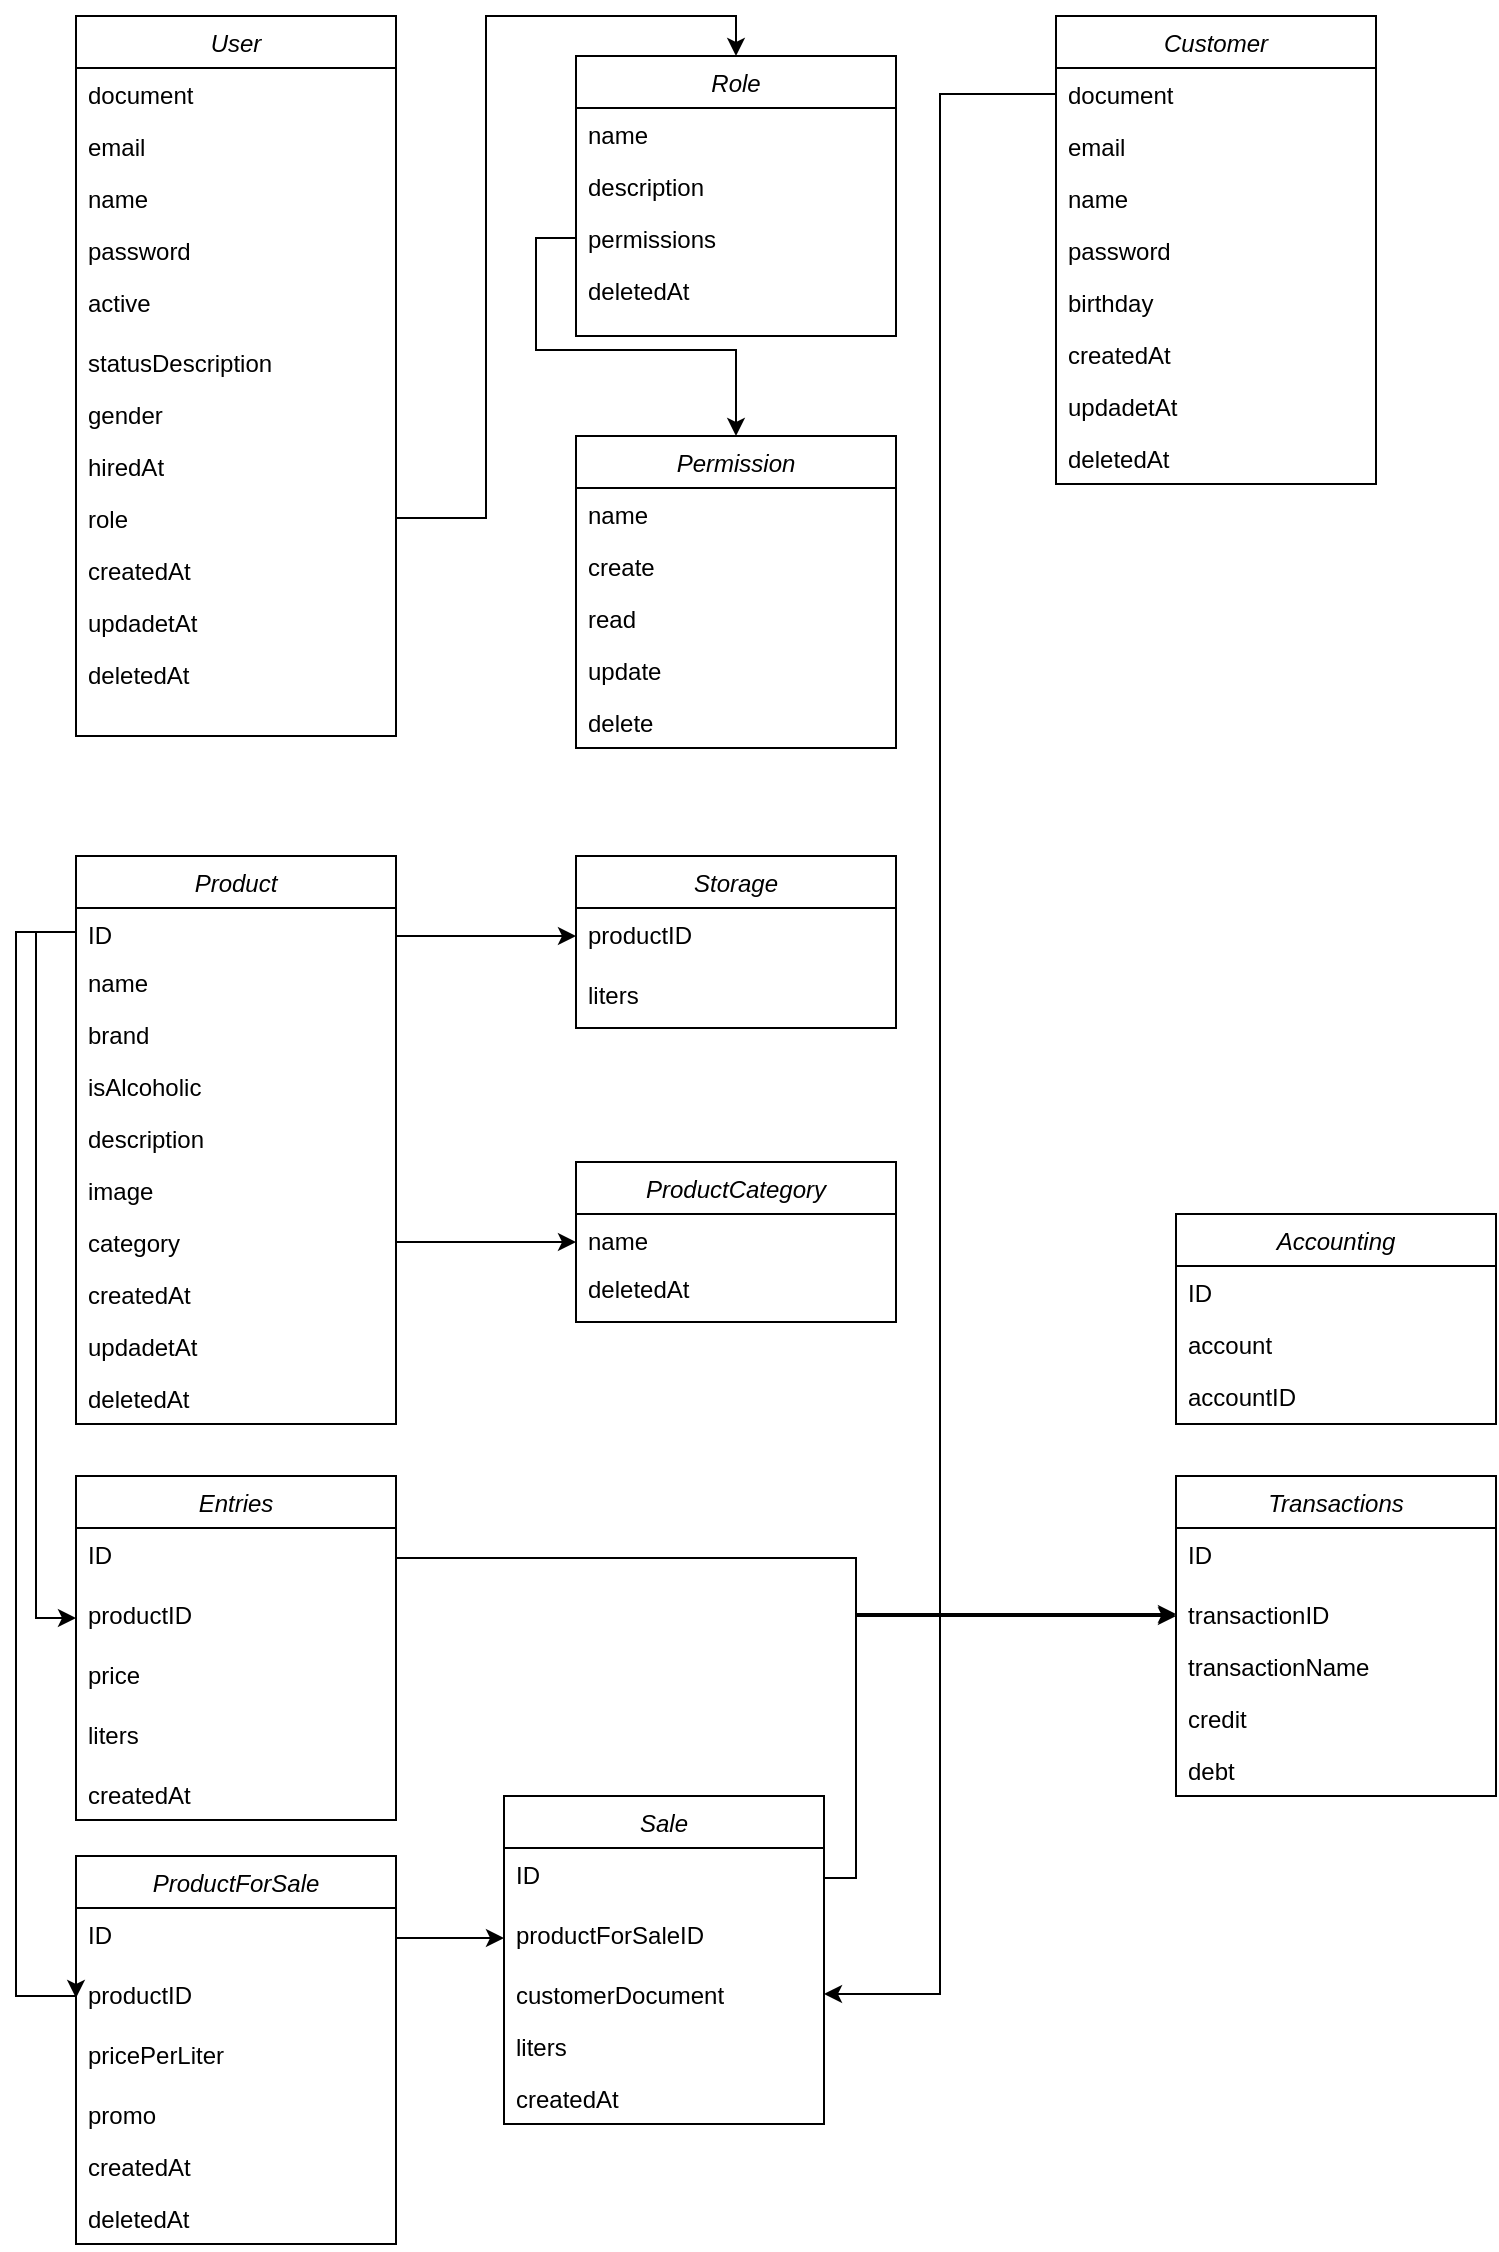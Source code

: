 <mxfile version="19.0.3" type="device"><diagram id="C5RBs43oDa-KdzZeNtuy" name="Page-1"><mxGraphModel dx="1185" dy="721" grid="1" gridSize="10" guides="1" tooltips="1" connect="1" arrows="1" fold="1" page="1" pageScale="1" pageWidth="827" pageHeight="1169" background="#ffffff" math="0" shadow="0"><root><mxCell id="WIyWlLk6GJQsqaUBKTNV-0"/><mxCell id="WIyWlLk6GJQsqaUBKTNV-1" parent="WIyWlLk6GJQsqaUBKTNV-0"/><mxCell id="zkfFHV4jXpPFQw0GAbJ--0" value="User" style="swimlane;fontStyle=2;align=center;verticalAlign=top;childLayout=stackLayout;horizontal=1;startSize=26;horizontalStack=0;resizeParent=1;resizeLast=0;collapsible=1;marginBottom=0;rounded=0;shadow=0;strokeWidth=1;" parent="WIyWlLk6GJQsqaUBKTNV-1" vertex="1"><mxGeometry x="40" y="60" width="160" height="360" as="geometry"><mxRectangle x="230" y="140" width="160" height="26" as="alternateBounds"/></mxGeometry></mxCell><mxCell id="zkfFHV4jXpPFQw0GAbJ--1" value="document" style="text;align=left;verticalAlign=top;spacingLeft=4;spacingRight=4;overflow=hidden;rotatable=0;points=[[0,0.5],[1,0.5]];portConstraint=eastwest;" parent="zkfFHV4jXpPFQw0GAbJ--0" vertex="1"><mxGeometry y="26" width="160" height="26" as="geometry"/></mxCell><mxCell id="zkfFHV4jXpPFQw0GAbJ--2" value="email" style="text;align=left;verticalAlign=top;spacingLeft=4;spacingRight=4;overflow=hidden;rotatable=0;points=[[0,0.5],[1,0.5]];portConstraint=eastwest;rounded=0;shadow=0;html=0;" parent="zkfFHV4jXpPFQw0GAbJ--0" vertex="1"><mxGeometry y="52" width="160" height="26" as="geometry"/></mxCell><mxCell id="zkfFHV4jXpPFQw0GAbJ--3" value="name" style="text;align=left;verticalAlign=top;spacingLeft=4;spacingRight=4;overflow=hidden;rotatable=0;points=[[0,0.5],[1,0.5]];portConstraint=eastwest;rounded=0;shadow=0;html=0;" parent="zkfFHV4jXpPFQw0GAbJ--0" vertex="1"><mxGeometry y="78" width="160" height="26" as="geometry"/></mxCell><mxCell id="DaxRWctdZzs1uWlVdTof-0" value="password" style="text;align=left;verticalAlign=top;spacingLeft=4;spacingRight=4;overflow=hidden;rotatable=0;points=[[0,0.5],[1,0.5]];portConstraint=eastwest;rounded=0;shadow=0;html=0;" parent="zkfFHV4jXpPFQw0GAbJ--0" vertex="1"><mxGeometry y="104" width="160" height="26" as="geometry"/></mxCell><mxCell id="DaxRWctdZzs1uWlVdTof-1" value="active" style="text;align=left;verticalAlign=top;spacingLeft=4;spacingRight=4;overflow=hidden;rotatable=0;points=[[0,0.5],[1,0.5]];portConstraint=eastwest;rounded=0;shadow=0;html=0;" parent="zkfFHV4jXpPFQw0GAbJ--0" vertex="1"><mxGeometry y="130" width="160" height="30" as="geometry"/></mxCell><mxCell id="DaxRWctdZzs1uWlVdTof-2" value="statusDescription" style="text;align=left;verticalAlign=top;spacingLeft=4;spacingRight=4;overflow=hidden;rotatable=0;points=[[0,0.5],[1,0.5]];portConstraint=eastwest;rounded=0;shadow=0;html=0;" parent="zkfFHV4jXpPFQw0GAbJ--0" vertex="1"><mxGeometry y="160" width="160" height="26" as="geometry"/></mxCell><mxCell id="DaxRWctdZzs1uWlVdTof-3" value="gender" style="text;align=left;verticalAlign=top;spacingLeft=4;spacingRight=4;overflow=hidden;rotatable=0;points=[[0,0.5],[1,0.5]];portConstraint=eastwest;rounded=0;shadow=0;html=0;" parent="zkfFHV4jXpPFQw0GAbJ--0" vertex="1"><mxGeometry y="186" width="160" height="26" as="geometry"/></mxCell><mxCell id="DaxRWctdZzs1uWlVdTof-4" value="hiredAt" style="text;align=left;verticalAlign=top;spacingLeft=4;spacingRight=4;overflow=hidden;rotatable=0;points=[[0,0.5],[1,0.5]];portConstraint=eastwest;rounded=0;shadow=0;html=0;" parent="zkfFHV4jXpPFQw0GAbJ--0" vertex="1"><mxGeometry y="212" width="160" height="26" as="geometry"/></mxCell><mxCell id="DaxRWctdZzs1uWlVdTof-5" value="role" style="text;align=left;verticalAlign=top;spacingLeft=4;spacingRight=4;overflow=hidden;rotatable=0;points=[[0,0.5],[1,0.5]];portConstraint=eastwest;rounded=0;shadow=0;html=0;" parent="zkfFHV4jXpPFQw0GAbJ--0" vertex="1"><mxGeometry y="238" width="160" height="26" as="geometry"/></mxCell><mxCell id="DaxRWctdZzs1uWlVdTof-7" value="createdAt   &#10;&#10;" style="text;align=left;verticalAlign=top;spacingLeft=4;spacingRight=4;overflow=hidden;rotatable=0;points=[[0,0.5],[1,0.5]];portConstraint=eastwest;rounded=0;shadow=0;html=0;" parent="zkfFHV4jXpPFQw0GAbJ--0" vertex="1"><mxGeometry y="264" width="160" height="26" as="geometry"/></mxCell><mxCell id="DaxRWctdZzs1uWlVdTof-6" value="updadetAt" style="text;align=left;verticalAlign=top;spacingLeft=4;spacingRight=4;overflow=hidden;rotatable=0;points=[[0,0.5],[1,0.5]];portConstraint=eastwest;rounded=0;shadow=0;html=0;" parent="zkfFHV4jXpPFQw0GAbJ--0" vertex="1"><mxGeometry y="290" width="160" height="26" as="geometry"/></mxCell><mxCell id="DaxRWctdZzs1uWlVdTof-9" value="deletedAt" style="text;align=left;verticalAlign=top;spacingLeft=4;spacingRight=4;overflow=hidden;rotatable=0;points=[[0,0.5],[1,0.5]];portConstraint=eastwest;rounded=0;shadow=0;html=0;" parent="zkfFHV4jXpPFQw0GAbJ--0" vertex="1"><mxGeometry y="316" width="160" height="26" as="geometry"/></mxCell><mxCell id="DaxRWctdZzs1uWlVdTof-10" style="edgeStyle=orthogonalEdgeStyle;rounded=0;orthogonalLoop=1;jettySize=auto;html=1;entryX=0.5;entryY=0;entryDx=0;entryDy=0;" parent="WIyWlLk6GJQsqaUBKTNV-1" source="DaxRWctdZzs1uWlVdTof-5" target="DaxRWctdZzs1uWlVdTof-11" edge="1"><mxGeometry relative="1" as="geometry"><mxPoint x="360" y="360" as="targetPoint"/></mxGeometry></mxCell><mxCell id="DaxRWctdZzs1uWlVdTof-11" value="Role" style="swimlane;fontStyle=2;align=center;verticalAlign=top;childLayout=stackLayout;horizontal=1;startSize=26;horizontalStack=0;resizeParent=1;resizeLast=0;collapsible=1;marginBottom=0;rounded=0;shadow=0;strokeWidth=1;" parent="WIyWlLk6GJQsqaUBKTNV-1" vertex="1"><mxGeometry x="290" y="80" width="160" height="140" as="geometry"><mxRectangle x="230" y="140" width="160" height="26" as="alternateBounds"/></mxGeometry></mxCell><mxCell id="DaxRWctdZzs1uWlVdTof-14" value="name" style="text;align=left;verticalAlign=top;spacingLeft=4;spacingRight=4;overflow=hidden;rotatable=0;points=[[0,0.5],[1,0.5]];portConstraint=eastwest;rounded=0;shadow=0;html=0;" parent="DaxRWctdZzs1uWlVdTof-11" vertex="1"><mxGeometry y="26" width="160" height="26" as="geometry"/></mxCell><mxCell id="DaxRWctdZzs1uWlVdTof-22" value="description" style="text;align=left;verticalAlign=top;spacingLeft=4;spacingRight=4;overflow=hidden;rotatable=0;points=[[0,0.5],[1,0.5]];portConstraint=eastwest;rounded=0;shadow=0;html=0;" parent="DaxRWctdZzs1uWlVdTof-11" vertex="1"><mxGeometry y="52" width="160" height="26" as="geometry"/></mxCell><mxCell id="DaxRWctdZzs1uWlVdTof-24" value="permissions" style="text;align=left;verticalAlign=top;spacingLeft=4;spacingRight=4;overflow=hidden;rotatable=0;points=[[0,0.5],[1,0.5]];portConstraint=eastwest;rounded=0;shadow=0;html=0;" parent="DaxRWctdZzs1uWlVdTof-11" vertex="1"><mxGeometry y="78" width="160" height="26" as="geometry"/></mxCell><mxCell id="DaxRWctdZzs1uWlVdTof-23" value="deletedAt" style="text;align=left;verticalAlign=top;spacingLeft=4;spacingRight=4;overflow=hidden;rotatable=0;points=[[0,0.5],[1,0.5]];portConstraint=eastwest;rounded=0;shadow=0;html=0;" parent="DaxRWctdZzs1uWlVdTof-11" vertex="1"><mxGeometry y="104" width="160" height="26" as="geometry"/></mxCell><mxCell id="DaxRWctdZzs1uWlVdTof-25" value="Permission" style="swimlane;fontStyle=2;align=center;verticalAlign=top;childLayout=stackLayout;horizontal=1;startSize=26;horizontalStack=0;resizeParent=1;resizeLast=0;collapsible=1;marginBottom=0;rounded=0;shadow=0;strokeWidth=1;" parent="WIyWlLk6GJQsqaUBKTNV-1" vertex="1"><mxGeometry x="290" y="270" width="160" height="156" as="geometry"><mxRectangle x="230" y="140" width="160" height="26" as="alternateBounds"/></mxGeometry></mxCell><mxCell id="DaxRWctdZzs1uWlVdTof-26" value="name" style="text;align=left;verticalAlign=top;spacingLeft=4;spacingRight=4;overflow=hidden;rotatable=0;points=[[0,0.5],[1,0.5]];portConstraint=eastwest;rounded=0;shadow=0;html=0;" parent="DaxRWctdZzs1uWlVdTof-25" vertex="1"><mxGeometry y="26" width="160" height="26" as="geometry"/></mxCell><mxCell id="DaxRWctdZzs1uWlVdTof-27" value="create" style="text;align=left;verticalAlign=top;spacingLeft=4;spacingRight=4;overflow=hidden;rotatable=0;points=[[0,0.5],[1,0.5]];portConstraint=eastwest;rounded=0;shadow=0;html=0;" parent="DaxRWctdZzs1uWlVdTof-25" vertex="1"><mxGeometry y="52" width="160" height="26" as="geometry"/></mxCell><mxCell id="DaxRWctdZzs1uWlVdTof-28" value="read" style="text;align=left;verticalAlign=top;spacingLeft=4;spacingRight=4;overflow=hidden;rotatable=0;points=[[0,0.5],[1,0.5]];portConstraint=eastwest;rounded=0;shadow=0;html=0;" parent="DaxRWctdZzs1uWlVdTof-25" vertex="1"><mxGeometry y="78" width="160" height="26" as="geometry"/></mxCell><mxCell id="DaxRWctdZzs1uWlVdTof-29" value="update" style="text;align=left;verticalAlign=top;spacingLeft=4;spacingRight=4;overflow=hidden;rotatable=0;points=[[0,0.5],[1,0.5]];portConstraint=eastwest;rounded=0;shadow=0;html=0;" parent="DaxRWctdZzs1uWlVdTof-25" vertex="1"><mxGeometry y="104" width="160" height="26" as="geometry"/></mxCell><mxCell id="DaxRWctdZzs1uWlVdTof-32" value="delete" style="text;align=left;verticalAlign=top;spacingLeft=4;spacingRight=4;overflow=hidden;rotatable=0;points=[[0,0.5],[1,0.5]];portConstraint=eastwest;rounded=0;shadow=0;html=0;" parent="DaxRWctdZzs1uWlVdTof-25" vertex="1"><mxGeometry y="130" width="160" height="26" as="geometry"/></mxCell><mxCell id="DaxRWctdZzs1uWlVdTof-30" style="edgeStyle=orthogonalEdgeStyle;rounded=0;orthogonalLoop=1;jettySize=auto;html=1;" parent="WIyWlLk6GJQsqaUBKTNV-1" source="DaxRWctdZzs1uWlVdTof-24" target="DaxRWctdZzs1uWlVdTof-25" edge="1"><mxGeometry relative="1" as="geometry"/></mxCell><mxCell id="DaxRWctdZzs1uWlVdTof-33" value="Product" style="swimlane;fontStyle=2;align=center;verticalAlign=top;childLayout=stackLayout;horizontal=1;startSize=26;horizontalStack=0;resizeParent=1;resizeLast=0;collapsible=1;marginBottom=0;rounded=0;shadow=0;strokeWidth=1;" parent="WIyWlLk6GJQsqaUBKTNV-1" vertex="1"><mxGeometry x="40" y="480" width="160" height="284" as="geometry"><mxRectangle x="230" y="140" width="160" height="26" as="alternateBounds"/></mxGeometry></mxCell><mxCell id="DaxRWctdZzs1uWlVdTof-34" value="ID" style="text;align=left;verticalAlign=top;spacingLeft=4;spacingRight=4;overflow=hidden;rotatable=0;points=[[0,0.5],[1,0.5]];portConstraint=eastwest;" parent="DaxRWctdZzs1uWlVdTof-33" vertex="1"><mxGeometry y="26" width="160" height="24" as="geometry"/></mxCell><mxCell id="DaxRWctdZzs1uWlVdTof-59" value="name" style="text;align=left;verticalAlign=top;spacingLeft=4;spacingRight=4;overflow=hidden;rotatable=0;points=[[0,0.5],[1,0.5]];portConstraint=eastwest;" parent="DaxRWctdZzs1uWlVdTof-33" vertex="1"><mxGeometry y="50" width="160" height="26" as="geometry"/></mxCell><mxCell id="DaxRWctdZzs1uWlVdTof-35" value="brand" style="text;align=left;verticalAlign=top;spacingLeft=4;spacingRight=4;overflow=hidden;rotatable=0;points=[[0,0.5],[1,0.5]];portConstraint=eastwest;rounded=0;shadow=0;html=0;" parent="DaxRWctdZzs1uWlVdTof-33" vertex="1"><mxGeometry y="76" width="160" height="26" as="geometry"/></mxCell><mxCell id="DaxRWctdZzs1uWlVdTof-39" value="isAlcoholic" style="text;align=left;verticalAlign=top;spacingLeft=4;spacingRight=4;overflow=hidden;rotatable=0;points=[[0,0.5],[1,0.5]];portConstraint=eastwest;rounded=0;shadow=0;html=0;" parent="DaxRWctdZzs1uWlVdTof-33" vertex="1"><mxGeometry y="102" width="160" height="26" as="geometry"/></mxCell><mxCell id="DaxRWctdZzs1uWlVdTof-40" value="description" style="text;align=left;verticalAlign=top;spacingLeft=4;spacingRight=4;overflow=hidden;rotatable=0;points=[[0,0.5],[1,0.5]];portConstraint=eastwest;rounded=0;shadow=0;html=0;" parent="DaxRWctdZzs1uWlVdTof-33" vertex="1"><mxGeometry y="128" width="160" height="26" as="geometry"/></mxCell><mxCell id="DaxRWctdZzs1uWlVdTof-41" value="image" style="text;align=left;verticalAlign=top;spacingLeft=4;spacingRight=4;overflow=hidden;rotatable=0;points=[[0,0.5],[1,0.5]];portConstraint=eastwest;rounded=0;shadow=0;html=0;" parent="DaxRWctdZzs1uWlVdTof-33" vertex="1"><mxGeometry y="154" width="160" height="26" as="geometry"/></mxCell><mxCell id="DaxRWctdZzs1uWlVdTof-42" value="category" style="text;align=left;verticalAlign=top;spacingLeft=4;spacingRight=4;overflow=hidden;rotatable=0;points=[[0,0.5],[1,0.5]];portConstraint=eastwest;rounded=0;shadow=0;html=0;" parent="DaxRWctdZzs1uWlVdTof-33" vertex="1"><mxGeometry y="180" width="160" height="26" as="geometry"/></mxCell><mxCell id="DaxRWctdZzs1uWlVdTof-43" value="createdAt   &#10;&#10;" style="text;align=left;verticalAlign=top;spacingLeft=4;spacingRight=4;overflow=hidden;rotatable=0;points=[[0,0.5],[1,0.5]];portConstraint=eastwest;rounded=0;shadow=0;html=0;" parent="DaxRWctdZzs1uWlVdTof-33" vertex="1"><mxGeometry y="206" width="160" height="26" as="geometry"/></mxCell><mxCell id="DaxRWctdZzs1uWlVdTof-44" value="updadetAt" style="text;align=left;verticalAlign=top;spacingLeft=4;spacingRight=4;overflow=hidden;rotatable=0;points=[[0,0.5],[1,0.5]];portConstraint=eastwest;rounded=0;shadow=0;html=0;" parent="DaxRWctdZzs1uWlVdTof-33" vertex="1"><mxGeometry y="232" width="160" height="26" as="geometry"/></mxCell><mxCell id="DaxRWctdZzs1uWlVdTof-45" value="deletedAt" style="text;align=left;verticalAlign=top;spacingLeft=4;spacingRight=4;overflow=hidden;rotatable=0;points=[[0,0.5],[1,0.5]];portConstraint=eastwest;rounded=0;shadow=0;html=0;" parent="DaxRWctdZzs1uWlVdTof-33" vertex="1"><mxGeometry y="258" width="160" height="26" as="geometry"/></mxCell><mxCell id="DaxRWctdZzs1uWlVdTof-46" value="Storage" style="swimlane;fontStyle=2;align=center;verticalAlign=top;childLayout=stackLayout;horizontal=1;startSize=26;horizontalStack=0;resizeParent=1;resizeLast=0;collapsible=1;marginBottom=0;rounded=0;shadow=0;strokeWidth=1;" parent="WIyWlLk6GJQsqaUBKTNV-1" vertex="1"><mxGeometry x="290" y="480" width="160" height="86" as="geometry"><mxRectangle x="230" y="140" width="160" height="26" as="alternateBounds"/></mxGeometry></mxCell><mxCell id="DaxRWctdZzs1uWlVdTof-60" value="productID" style="text;align=left;verticalAlign=top;spacingLeft=4;spacingRight=4;overflow=hidden;rotatable=0;points=[[0,0.5],[1,0.5]];portConstraint=eastwest;rounded=0;shadow=0;html=0;" parent="DaxRWctdZzs1uWlVdTof-46" vertex="1"><mxGeometry y="26" width="160" height="30" as="geometry"/></mxCell><mxCell id="DaxRWctdZzs1uWlVdTof-38" value="liters" style="text;align=left;verticalAlign=top;spacingLeft=4;spacingRight=4;overflow=hidden;rotatable=0;points=[[0,0.5],[1,0.5]];portConstraint=eastwest;rounded=0;shadow=0;html=0;" parent="DaxRWctdZzs1uWlVdTof-46" vertex="1"><mxGeometry y="56" width="160" height="30" as="geometry"/></mxCell><mxCell id="DaxRWctdZzs1uWlVdTof-67" style="edgeStyle=orthogonalEdgeStyle;rounded=0;orthogonalLoop=1;jettySize=auto;html=1;strokeWidth=1;" parent="WIyWlLk6GJQsqaUBKTNV-1" source="DaxRWctdZzs1uWlVdTof-34" target="DaxRWctdZzs1uWlVdTof-60" edge="1"><mxGeometry relative="1" as="geometry"><Array as="points"><mxPoint x="270" y="520"/><mxPoint x="270" y="520"/></Array></mxGeometry></mxCell><mxCell id="DaxRWctdZzs1uWlVdTof-68" value="ProductCategory" style="swimlane;fontStyle=2;align=center;verticalAlign=top;childLayout=stackLayout;horizontal=1;startSize=26;horizontalStack=0;resizeParent=1;resizeLast=0;collapsible=1;marginBottom=0;rounded=0;shadow=0;strokeWidth=1;" parent="WIyWlLk6GJQsqaUBKTNV-1" vertex="1"><mxGeometry x="290" y="633" width="160" height="80" as="geometry"><mxRectangle x="230" y="140" width="160" height="26" as="alternateBounds"/></mxGeometry></mxCell><mxCell id="DaxRWctdZzs1uWlVdTof-69" value="name" style="text;align=left;verticalAlign=top;spacingLeft=4;spacingRight=4;overflow=hidden;rotatable=0;points=[[0,0.5],[1,0.5]];portConstraint=eastwest;rounded=0;shadow=0;html=0;" parent="DaxRWctdZzs1uWlVdTof-68" vertex="1"><mxGeometry y="26" width="160" height="24" as="geometry"/></mxCell><mxCell id="DaxRWctdZzs1uWlVdTof-73" value="deletedAt" style="text;align=left;verticalAlign=top;spacingLeft=4;spacingRight=4;overflow=hidden;rotatable=0;points=[[0,0.5],[1,0.5]];portConstraint=eastwest;rounded=0;shadow=0;html=0;" parent="DaxRWctdZzs1uWlVdTof-68" vertex="1"><mxGeometry y="50" width="160" height="26" as="geometry"/></mxCell><mxCell id="DaxRWctdZzs1uWlVdTof-76" value="Entries" style="swimlane;fontStyle=2;align=center;verticalAlign=top;childLayout=stackLayout;horizontal=1;startSize=26;horizontalStack=0;resizeParent=1;resizeLast=0;collapsible=1;marginBottom=0;rounded=0;shadow=0;strokeWidth=1;" parent="WIyWlLk6GJQsqaUBKTNV-1" vertex="1"><mxGeometry x="40" y="790" width="160" height="172" as="geometry"><mxRectangle x="230" y="140" width="160" height="26" as="alternateBounds"/></mxGeometry></mxCell><mxCell id="-29zG0vKFaPRmKkI2xab-7" value="ID" style="text;align=left;verticalAlign=top;spacingLeft=4;spacingRight=4;overflow=hidden;rotatable=0;points=[[0,0.5],[1,0.5]];portConstraint=eastwest;rounded=0;shadow=0;html=0;" vertex="1" parent="DaxRWctdZzs1uWlVdTof-76"><mxGeometry y="26" width="160" height="30" as="geometry"/></mxCell><mxCell id="DaxRWctdZzs1uWlVdTof-84" value="productID" style="text;align=left;verticalAlign=top;spacingLeft=4;spacingRight=4;overflow=hidden;rotatable=0;points=[[0,0.5],[1,0.5]];portConstraint=eastwest;rounded=0;shadow=0;html=0;" parent="DaxRWctdZzs1uWlVdTof-76" vertex="1"><mxGeometry y="56" width="160" height="30" as="geometry"/></mxCell><mxCell id="DaxRWctdZzs1uWlVdTof-89" value="price" style="text;align=left;verticalAlign=top;spacingLeft=4;spacingRight=4;overflow=hidden;rotatable=0;points=[[0,0.5],[1,0.5]];portConstraint=eastwest;rounded=0;shadow=0;html=0;" parent="DaxRWctdZzs1uWlVdTof-76" vertex="1"><mxGeometry y="86" width="160" height="30" as="geometry"/></mxCell><mxCell id="r2LQ-TWkukTu2JQUurq5-0" value="liters" style="text;align=left;verticalAlign=top;spacingLeft=4;spacingRight=4;overflow=hidden;rotatable=0;points=[[0,0.5],[1,0.5]];portConstraint=eastwest;rounded=0;shadow=0;html=0;" parent="DaxRWctdZzs1uWlVdTof-76" vertex="1"><mxGeometry y="116" width="160" height="30" as="geometry"/></mxCell><mxCell id="DaxRWctdZzs1uWlVdTof-90" value="createdAt   &#10;&#10;" style="text;align=left;verticalAlign=top;spacingLeft=4;spacingRight=4;overflow=hidden;rotatable=0;points=[[0,0.5],[1,0.5]];portConstraint=eastwest;rounded=0;shadow=0;html=0;" parent="DaxRWctdZzs1uWlVdTof-76" vertex="1"><mxGeometry y="146" width="160" height="26" as="geometry"/></mxCell><mxCell id="DaxRWctdZzs1uWlVdTof-83" style="edgeStyle=orthogonalEdgeStyle;rounded=0;orthogonalLoop=1;jettySize=auto;html=1;strokeWidth=1;" parent="WIyWlLk6GJQsqaUBKTNV-1" source="DaxRWctdZzs1uWlVdTof-42" target="DaxRWctdZzs1uWlVdTof-68" edge="1"><mxGeometry relative="1" as="geometry"/></mxCell><mxCell id="DaxRWctdZzs1uWlVdTof-101" style="edgeStyle=orthogonalEdgeStyle;rounded=0;orthogonalLoop=1;jettySize=auto;html=1;entryX=0;entryY=0.5;entryDx=0;entryDy=0;strokeWidth=1;" parent="WIyWlLk6GJQsqaUBKTNV-1" source="DaxRWctdZzs1uWlVdTof-34" target="DaxRWctdZzs1uWlVdTof-84" edge="1"><mxGeometry relative="1" as="geometry"/></mxCell><mxCell id="DaxRWctdZzs1uWlVdTof-103" value="ProductForSale" style="swimlane;fontStyle=2;align=center;verticalAlign=top;childLayout=stackLayout;horizontal=1;startSize=26;horizontalStack=0;resizeParent=1;resizeLast=0;collapsible=1;marginBottom=0;rounded=0;shadow=0;strokeWidth=1;" parent="WIyWlLk6GJQsqaUBKTNV-1" vertex="1"><mxGeometry x="40" y="980" width="160" height="194" as="geometry"><mxRectangle x="230" y="140" width="160" height="26" as="alternateBounds"/></mxGeometry></mxCell><mxCell id="DaxRWctdZzs1uWlVdTof-120" value="ID" style="text;align=left;verticalAlign=top;spacingLeft=4;spacingRight=4;overflow=hidden;rotatable=0;points=[[0,0.5],[1,0.5]];portConstraint=eastwest;rounded=0;shadow=0;html=0;" parent="DaxRWctdZzs1uWlVdTof-103" vertex="1"><mxGeometry y="26" width="160" height="30" as="geometry"/></mxCell><mxCell id="DaxRWctdZzs1uWlVdTof-114" value="productID" style="text;align=left;verticalAlign=top;spacingLeft=4;spacingRight=4;overflow=hidden;rotatable=0;points=[[0,0.5],[1,0.5]];portConstraint=eastwest;rounded=0;shadow=0;html=0;" parent="DaxRWctdZzs1uWlVdTof-103" vertex="1"><mxGeometry y="56" width="160" height="30" as="geometry"/></mxCell><mxCell id="DaxRWctdZzs1uWlVdTof-124" value="pricePerLiter" style="text;align=left;verticalAlign=top;spacingLeft=4;spacingRight=4;overflow=hidden;rotatable=0;points=[[0,0.5],[1,0.5]];portConstraint=eastwest;rounded=0;shadow=0;html=0;" parent="DaxRWctdZzs1uWlVdTof-103" vertex="1"><mxGeometry y="86" width="160" height="30" as="geometry"/></mxCell><mxCell id="DaxRWctdZzs1uWlVdTof-131" value="promo" style="text;align=left;verticalAlign=top;spacingLeft=4;spacingRight=4;overflow=hidden;rotatable=0;points=[[0,0.5],[1,0.5]];portConstraint=eastwest;rounded=0;shadow=0;html=0;" parent="DaxRWctdZzs1uWlVdTof-103" vertex="1"><mxGeometry y="116" width="160" height="26" as="geometry"/></mxCell><mxCell id="DaxRWctdZzs1uWlVdTof-129" value="createdAt   &#10;&#10;" style="text;align=left;verticalAlign=top;spacingLeft=4;spacingRight=4;overflow=hidden;rotatable=0;points=[[0,0.5],[1,0.5]];portConstraint=eastwest;rounded=0;shadow=0;html=0;" parent="DaxRWctdZzs1uWlVdTof-103" vertex="1"><mxGeometry y="142" width="160" height="26" as="geometry"/></mxCell><mxCell id="DaxRWctdZzs1uWlVdTof-130" value="deletedAt" style="text;align=left;verticalAlign=top;spacingLeft=4;spacingRight=4;overflow=hidden;rotatable=0;points=[[0,0.5],[1,0.5]];portConstraint=eastwest;rounded=0;shadow=0;html=0;" parent="DaxRWctdZzs1uWlVdTof-103" vertex="1"><mxGeometry y="168" width="160" height="26" as="geometry"/></mxCell><mxCell id="DaxRWctdZzs1uWlVdTof-123" style="edgeStyle=orthogonalEdgeStyle;rounded=0;orthogonalLoop=1;jettySize=auto;html=1;entryX=0;entryY=0.5;entryDx=0;entryDy=0;strokeWidth=1;" parent="WIyWlLk6GJQsqaUBKTNV-1" source="DaxRWctdZzs1uWlVdTof-34" target="DaxRWctdZzs1uWlVdTof-114" edge="1"><mxGeometry relative="1" as="geometry"><Array as="points"><mxPoint x="10" y="518"/><mxPoint x="10" y="1050"/><mxPoint x="40" y="1050"/></Array></mxGeometry></mxCell><mxCell id="DaxRWctdZzs1uWlVdTof-125" value="Sale" style="swimlane;fontStyle=2;align=center;verticalAlign=top;childLayout=stackLayout;horizontal=1;startSize=26;horizontalStack=0;resizeParent=1;resizeLast=0;collapsible=1;marginBottom=0;rounded=0;shadow=0;strokeWidth=1;" parent="WIyWlLk6GJQsqaUBKTNV-1" vertex="1"><mxGeometry x="254" y="950" width="160" height="164" as="geometry"><mxRectangle x="230" y="140" width="160" height="26" as="alternateBounds"/></mxGeometry></mxCell><mxCell id="-29zG0vKFaPRmKkI2xab-6" value="ID" style="text;align=left;verticalAlign=top;spacingLeft=4;spacingRight=4;overflow=hidden;rotatable=0;points=[[0,0.5],[1,0.5]];portConstraint=eastwest;rounded=0;shadow=0;html=0;" vertex="1" parent="DaxRWctdZzs1uWlVdTof-125"><mxGeometry y="26" width="160" height="30" as="geometry"/></mxCell><mxCell id="DaxRWctdZzs1uWlVdTof-126" value="productForSaleID" style="text;align=left;verticalAlign=top;spacingLeft=4;spacingRight=4;overflow=hidden;rotatable=0;points=[[0,0.5],[1,0.5]];portConstraint=eastwest;rounded=0;shadow=0;html=0;" parent="DaxRWctdZzs1uWlVdTof-125" vertex="1"><mxGeometry y="56" width="160" height="30" as="geometry"/></mxCell><mxCell id="DaxRWctdZzs1uWlVdTof-150" value="customerDocument" style="text;align=left;verticalAlign=top;spacingLeft=4;spacingRight=4;overflow=hidden;rotatable=0;points=[[0,0.5],[1,0.5]];portConstraint=eastwest;rounded=0;shadow=0;html=0;" parent="DaxRWctdZzs1uWlVdTof-125" vertex="1"><mxGeometry y="86" width="160" height="26" as="geometry"/></mxCell><mxCell id="DaxRWctdZzs1uWlVdTof-134" value="liters" style="text;align=left;verticalAlign=top;spacingLeft=4;spacingRight=4;overflow=hidden;rotatable=0;points=[[0,0.5],[1,0.5]];portConstraint=eastwest;rounded=0;shadow=0;html=0;" parent="DaxRWctdZzs1uWlVdTof-125" vertex="1"><mxGeometry y="112" width="160" height="26" as="geometry"/></mxCell><mxCell id="DaxRWctdZzs1uWlVdTof-128" value="createdAt   &#10;&#10;" style="text;align=left;verticalAlign=top;spacingLeft=4;spacingRight=4;overflow=hidden;rotatable=0;points=[[0,0.5],[1,0.5]];portConstraint=eastwest;rounded=0;shadow=0;html=0;" parent="DaxRWctdZzs1uWlVdTof-125" vertex="1"><mxGeometry y="138" width="160" height="26" as="geometry"/></mxCell><mxCell id="DaxRWctdZzs1uWlVdTof-133" style="edgeStyle=orthogonalEdgeStyle;rounded=0;orthogonalLoop=1;jettySize=auto;html=1;strokeWidth=1;" parent="WIyWlLk6GJQsqaUBKTNV-1" source="DaxRWctdZzs1uWlVdTof-120" target="DaxRWctdZzs1uWlVdTof-126" edge="1"><mxGeometry relative="1" as="geometry"/></mxCell><mxCell id="DaxRWctdZzs1uWlVdTof-135" value="Customer" style="swimlane;fontStyle=2;align=center;verticalAlign=top;childLayout=stackLayout;horizontal=1;startSize=26;horizontalStack=0;resizeParent=1;resizeLast=0;collapsible=1;marginBottom=0;rounded=0;shadow=0;strokeWidth=1;" parent="WIyWlLk6GJQsqaUBKTNV-1" vertex="1"><mxGeometry x="530" y="60" width="160" height="234" as="geometry"><mxRectangle x="230" y="140" width="160" height="26" as="alternateBounds"/></mxGeometry></mxCell><mxCell id="DaxRWctdZzs1uWlVdTof-136" value="document" style="text;align=left;verticalAlign=top;spacingLeft=4;spacingRight=4;overflow=hidden;rotatable=0;points=[[0,0.5],[1,0.5]];portConstraint=eastwest;" parent="DaxRWctdZzs1uWlVdTof-135" vertex="1"><mxGeometry y="26" width="160" height="26" as="geometry"/></mxCell><mxCell id="DaxRWctdZzs1uWlVdTof-137" value="email" style="text;align=left;verticalAlign=top;spacingLeft=4;spacingRight=4;overflow=hidden;rotatable=0;points=[[0,0.5],[1,0.5]];portConstraint=eastwest;rounded=0;shadow=0;html=0;" parent="DaxRWctdZzs1uWlVdTof-135" vertex="1"><mxGeometry y="52" width="160" height="26" as="geometry"/></mxCell><mxCell id="DaxRWctdZzs1uWlVdTof-138" value="name" style="text;align=left;verticalAlign=top;spacingLeft=4;spacingRight=4;overflow=hidden;rotatable=0;points=[[0,0.5],[1,0.5]];portConstraint=eastwest;rounded=0;shadow=0;html=0;" parent="DaxRWctdZzs1uWlVdTof-135" vertex="1"><mxGeometry y="78" width="160" height="26" as="geometry"/></mxCell><mxCell id="DaxRWctdZzs1uWlVdTof-139" value="password" style="text;align=left;verticalAlign=top;spacingLeft=4;spacingRight=4;overflow=hidden;rotatable=0;points=[[0,0.5],[1,0.5]];portConstraint=eastwest;rounded=0;shadow=0;html=0;" parent="DaxRWctdZzs1uWlVdTof-135" vertex="1"><mxGeometry y="104" width="160" height="26" as="geometry"/></mxCell><mxCell id="DaxRWctdZzs1uWlVdTof-148" value="birthday" style="text;align=left;verticalAlign=top;spacingLeft=4;spacingRight=4;overflow=hidden;rotatable=0;points=[[0,0.5],[1,0.5]];portConstraint=eastwest;rounded=0;shadow=0;html=0;" parent="DaxRWctdZzs1uWlVdTof-135" vertex="1"><mxGeometry y="130" width="160" height="26" as="geometry"/></mxCell><mxCell id="DaxRWctdZzs1uWlVdTof-145" value="createdAt   &#10;&#10;" style="text;align=left;verticalAlign=top;spacingLeft=4;spacingRight=4;overflow=hidden;rotatable=0;points=[[0,0.5],[1,0.5]];portConstraint=eastwest;rounded=0;shadow=0;html=0;" parent="DaxRWctdZzs1uWlVdTof-135" vertex="1"><mxGeometry y="156" width="160" height="26" as="geometry"/></mxCell><mxCell id="DaxRWctdZzs1uWlVdTof-146" value="updadetAt" style="text;align=left;verticalAlign=top;spacingLeft=4;spacingRight=4;overflow=hidden;rotatable=0;points=[[0,0.5],[1,0.5]];portConstraint=eastwest;rounded=0;shadow=0;html=0;" parent="DaxRWctdZzs1uWlVdTof-135" vertex="1"><mxGeometry y="182" width="160" height="26" as="geometry"/></mxCell><mxCell id="DaxRWctdZzs1uWlVdTof-147" value="deletedAt" style="text;align=left;verticalAlign=top;spacingLeft=4;spacingRight=4;overflow=hidden;rotatable=0;points=[[0,0.5],[1,0.5]];portConstraint=eastwest;rounded=0;shadow=0;html=0;" parent="DaxRWctdZzs1uWlVdTof-135" vertex="1"><mxGeometry y="208" width="160" height="26" as="geometry"/></mxCell><mxCell id="DaxRWctdZzs1uWlVdTof-149" style="edgeStyle=orthogonalEdgeStyle;rounded=0;orthogonalLoop=1;jettySize=auto;html=1;strokeWidth=1;entryX=1;entryY=0.5;entryDx=0;entryDy=0;" parent="WIyWlLk6GJQsqaUBKTNV-1" source="DaxRWctdZzs1uWlVdTof-136" target="DaxRWctdZzs1uWlVdTof-150" edge="1"><mxGeometry relative="1" as="geometry"><mxPoint x="510" y="1090" as="targetPoint"/></mxGeometry></mxCell><mxCell id="-29zG0vKFaPRmKkI2xab-0" value="Transactions" style="swimlane;fontStyle=2;align=center;verticalAlign=top;childLayout=stackLayout;horizontal=1;startSize=26;horizontalStack=0;resizeParent=1;resizeLast=0;collapsible=1;marginBottom=0;rounded=0;shadow=0;strokeWidth=1;" vertex="1" parent="WIyWlLk6GJQsqaUBKTNV-1"><mxGeometry x="590" y="790" width="160" height="160" as="geometry"><mxRectangle x="230" y="140" width="160" height="26" as="alternateBounds"/></mxGeometry></mxCell><mxCell id="-29zG0vKFaPRmKkI2xab-1" value="ID" style="text;align=left;verticalAlign=top;spacingLeft=4;spacingRight=4;overflow=hidden;rotatable=0;points=[[0,0.5],[1,0.5]];portConstraint=eastwest;rounded=0;shadow=0;html=0;" vertex="1" parent="-29zG0vKFaPRmKkI2xab-0"><mxGeometry y="26" width="160" height="30" as="geometry"/></mxCell><mxCell id="-29zG0vKFaPRmKkI2xab-2" value="transactionID" style="text;align=left;verticalAlign=top;spacingLeft=4;spacingRight=4;overflow=hidden;rotatable=0;points=[[0,0.5],[1,0.5]];portConstraint=eastwest;rounded=0;shadow=0;html=0;" vertex="1" parent="-29zG0vKFaPRmKkI2xab-0"><mxGeometry y="56" width="160" height="26" as="geometry"/></mxCell><mxCell id="-29zG0vKFaPRmKkI2xab-3" value="transactionName" style="text;align=left;verticalAlign=top;spacingLeft=4;spacingRight=4;overflow=hidden;rotatable=0;points=[[0,0.5],[1,0.5]];portConstraint=eastwest;rounded=0;shadow=0;html=0;" vertex="1" parent="-29zG0vKFaPRmKkI2xab-0"><mxGeometry y="82" width="160" height="26" as="geometry"/></mxCell><mxCell id="-29zG0vKFaPRmKkI2xab-8" value="credit" style="text;align=left;verticalAlign=top;spacingLeft=4;spacingRight=4;overflow=hidden;rotatable=0;points=[[0,0.5],[1,0.5]];portConstraint=eastwest;rounded=0;shadow=0;html=0;" vertex="1" parent="-29zG0vKFaPRmKkI2xab-0"><mxGeometry y="108" width="160" height="26" as="geometry"/></mxCell><mxCell id="-29zG0vKFaPRmKkI2xab-9" value="debt" style="text;align=left;verticalAlign=top;spacingLeft=4;spacingRight=4;overflow=hidden;rotatable=0;points=[[0,0.5],[1,0.5]];portConstraint=eastwest;rounded=0;shadow=0;html=0;" vertex="1" parent="-29zG0vKFaPRmKkI2xab-0"><mxGeometry y="134" width="160" height="26" as="geometry"/></mxCell><mxCell id="-29zG0vKFaPRmKkI2xab-19" style="edgeStyle=orthogonalEdgeStyle;rounded=0;orthogonalLoop=1;jettySize=auto;html=1;exitX=1;exitY=0.5;exitDx=0;exitDy=0;" edge="1" parent="WIyWlLk6GJQsqaUBKTNV-1" source="-29zG0vKFaPRmKkI2xab-7" target="-29zG0vKFaPRmKkI2xab-2"><mxGeometry relative="1" as="geometry"><Array as="points"><mxPoint x="430" y="831"/><mxPoint x="430" y="859"/></Array></mxGeometry></mxCell><mxCell id="-29zG0vKFaPRmKkI2xab-20" style="edgeStyle=orthogonalEdgeStyle;rounded=0;orthogonalLoop=1;jettySize=auto;html=1;exitX=1;exitY=0.5;exitDx=0;exitDy=0;" edge="1" parent="WIyWlLk6GJQsqaUBKTNV-1" source="-29zG0vKFaPRmKkI2xab-6"><mxGeometry relative="1" as="geometry"><mxPoint x="590" y="860" as="targetPoint"/><Array as="points"><mxPoint x="430" y="991"/><mxPoint x="430" y="860"/></Array></mxGeometry></mxCell><mxCell id="-29zG0vKFaPRmKkI2xab-21" value="Accounting" style="swimlane;fontStyle=2;align=center;verticalAlign=top;childLayout=stackLayout;horizontal=1;startSize=26;horizontalStack=0;resizeParent=1;resizeLast=0;collapsible=1;marginBottom=0;rounded=0;shadow=0;strokeWidth=1;" vertex="1" parent="WIyWlLk6GJQsqaUBKTNV-1"><mxGeometry x="590" y="659" width="160" height="105" as="geometry"><mxRectangle x="230" y="140" width="160" height="26" as="alternateBounds"/></mxGeometry></mxCell><mxCell id="-29zG0vKFaPRmKkI2xab-23" value="ID" style="text;align=left;verticalAlign=top;spacingLeft=4;spacingRight=4;overflow=hidden;rotatable=0;points=[[0,0.5],[1,0.5]];portConstraint=eastwest;rounded=0;shadow=0;html=0;" vertex="1" parent="-29zG0vKFaPRmKkI2xab-21"><mxGeometry y="26" width="160" height="26" as="geometry"/></mxCell><mxCell id="-29zG0vKFaPRmKkI2xab-24" value="account" style="text;align=left;verticalAlign=top;spacingLeft=4;spacingRight=4;overflow=hidden;rotatable=0;points=[[0,0.5],[1,0.5]];portConstraint=eastwest;rounded=0;shadow=0;html=0;" vertex="1" parent="-29zG0vKFaPRmKkI2xab-21"><mxGeometry y="52" width="160" height="26" as="geometry"/></mxCell><mxCell id="-29zG0vKFaPRmKkI2xab-25" value="accountID" style="text;align=left;verticalAlign=top;spacingLeft=4;spacingRight=4;overflow=hidden;rotatable=0;points=[[0,0.5],[1,0.5]];portConstraint=eastwest;rounded=0;shadow=0;html=0;" vertex="1" parent="-29zG0vKFaPRmKkI2xab-21"><mxGeometry y="78" width="160" height="26" as="geometry"/></mxCell></root></mxGraphModel></diagram></mxfile>